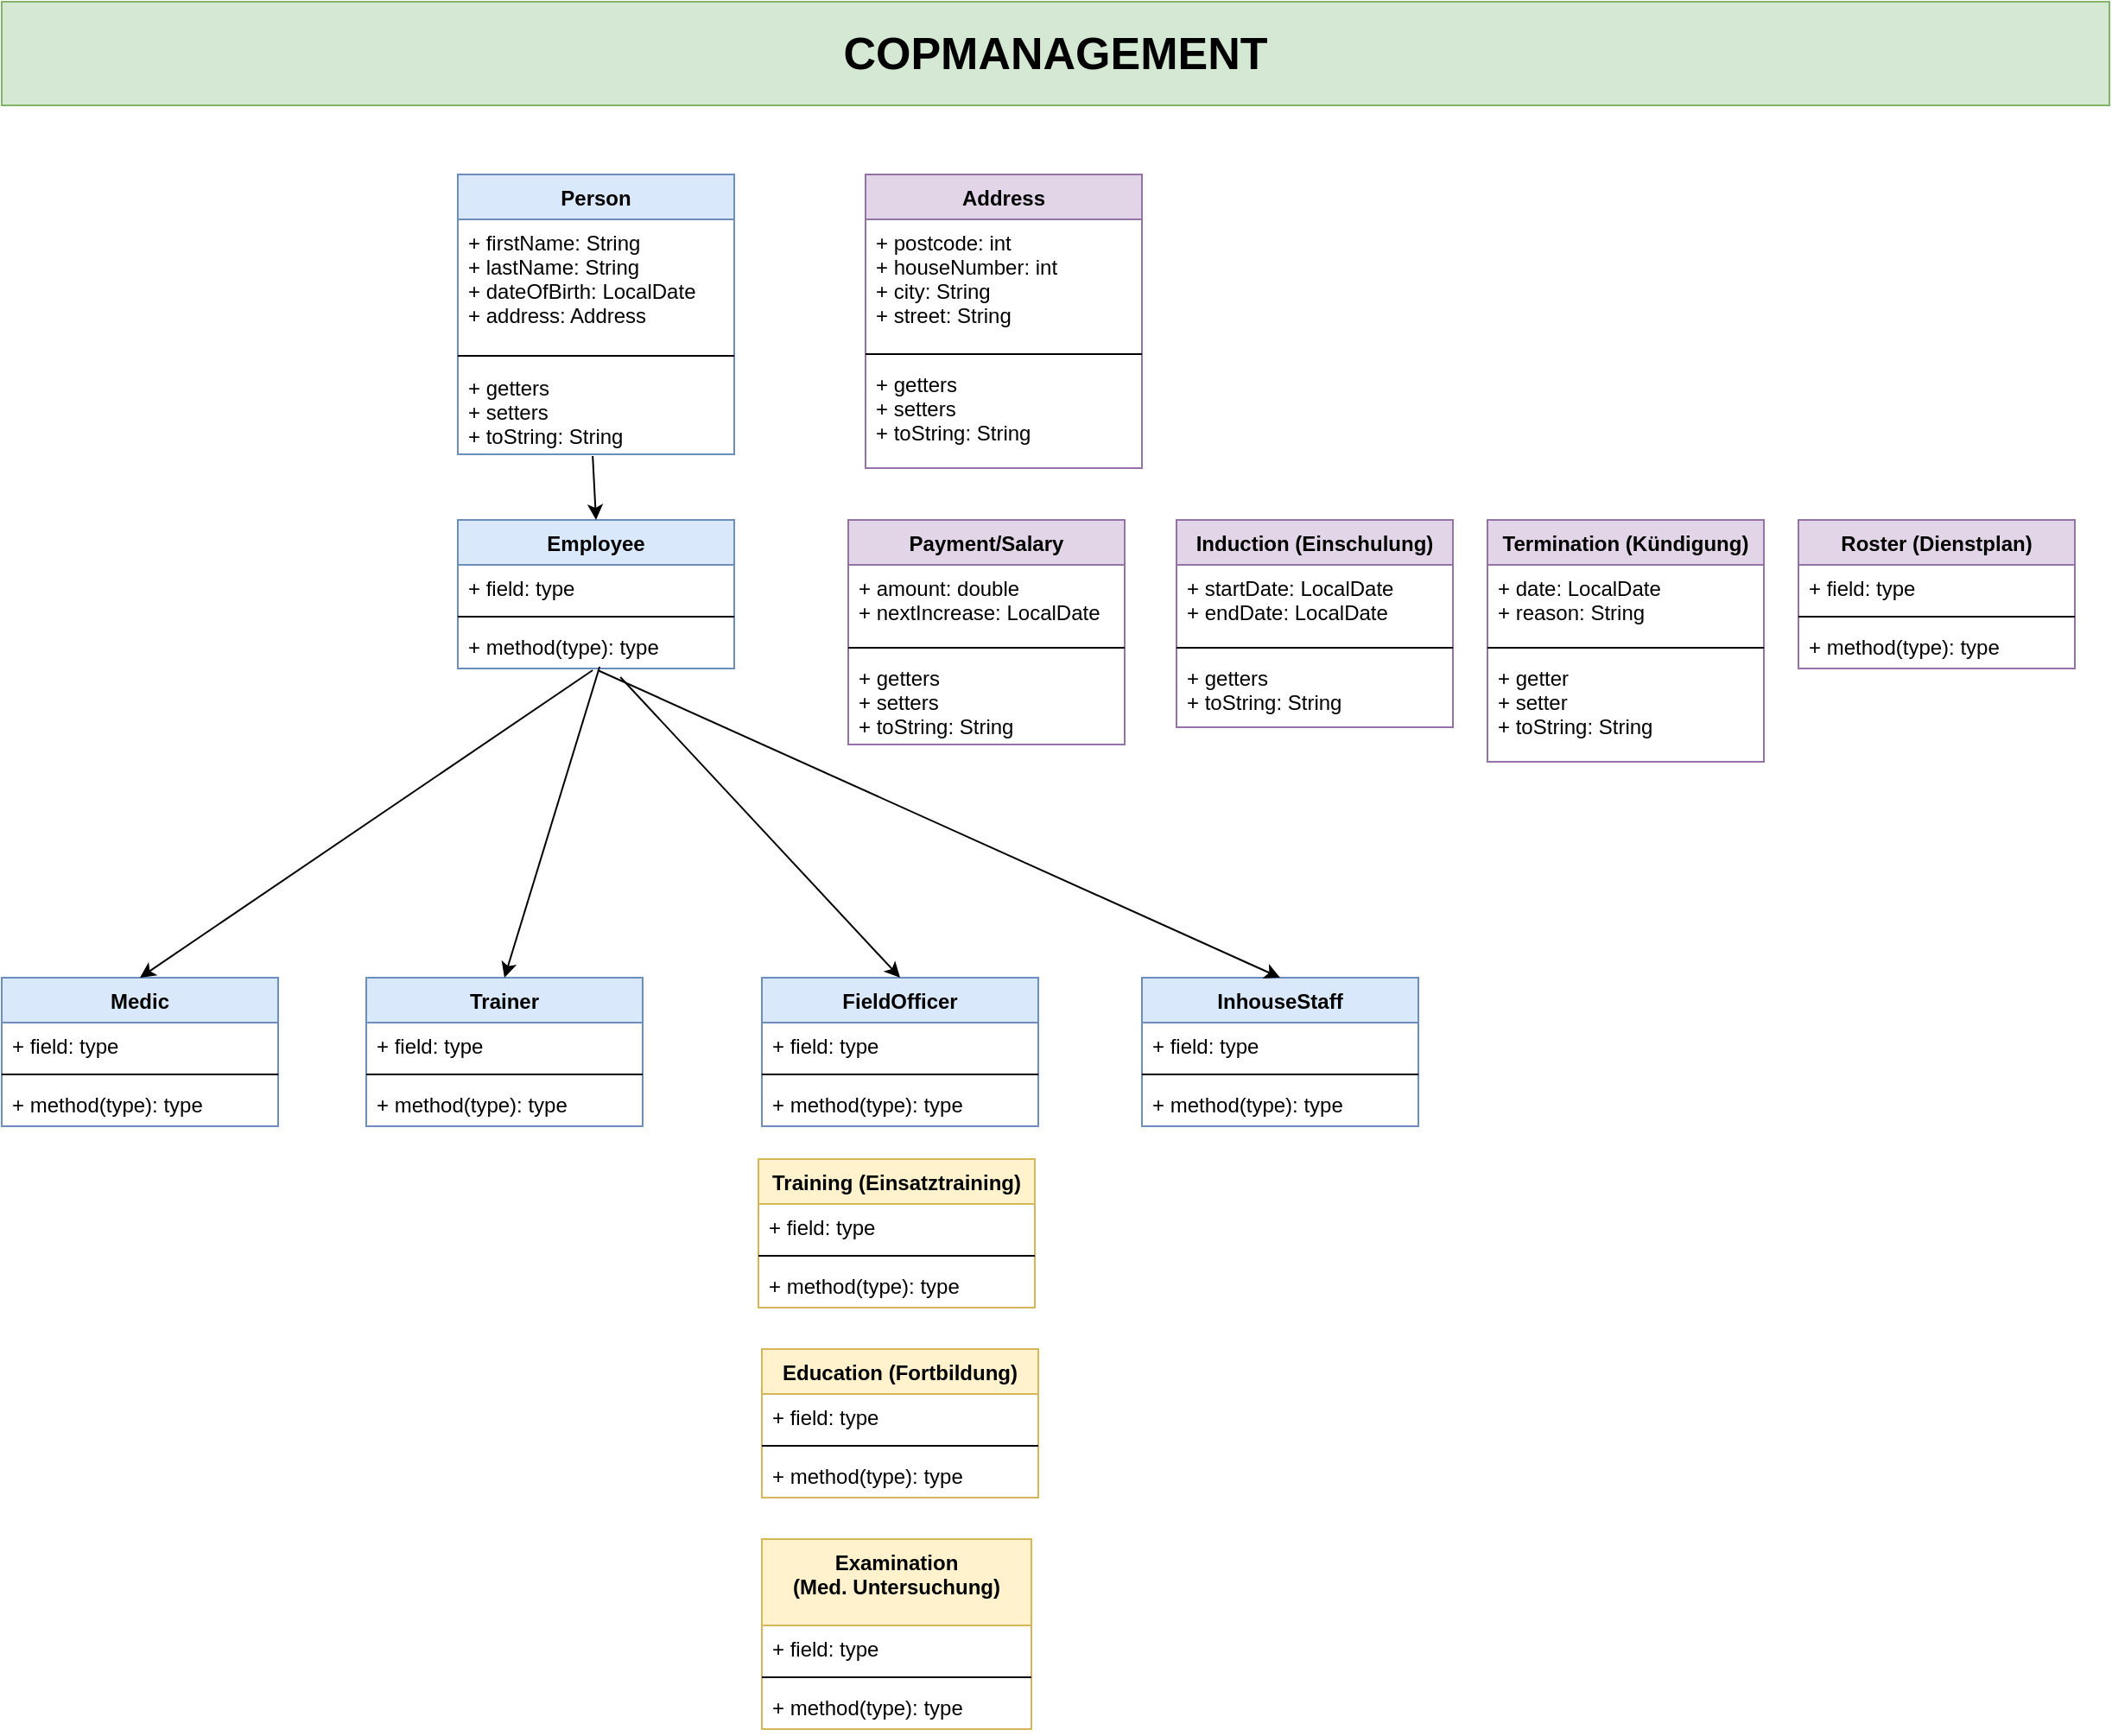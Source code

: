 <mxfile version="14.1.8" type="device"><diagram id="C5RBs43oDa-KdzZeNtuy" name="Page-1"><mxGraphModel dx="1274" dy="658" grid="1" gridSize="10" guides="1" tooltips="1" connect="1" arrows="1" fold="1" page="1" pageScale="1" pageWidth="827" pageHeight="1169" math="0" shadow="0"><root><mxCell id="WIyWlLk6GJQsqaUBKTNV-0"/><mxCell id="WIyWlLk6GJQsqaUBKTNV-1" parent="WIyWlLk6GJQsqaUBKTNV-0"/><mxCell id="VlQ02-qF7zXGu1H2pwlS-0" value="&lt;b&gt;&lt;font style=&quot;font-size: 26px&quot;&gt;COPMANAGEMENT&lt;/font&gt;&lt;/b&gt;" style="rounded=0;whiteSpace=wrap;html=1;fillColor=#d5e8d4;strokeColor=#82b366;" vertex="1" parent="WIyWlLk6GJQsqaUBKTNV-1"><mxGeometry x="70" y="20" width="1220" height="60" as="geometry"/></mxCell><mxCell id="VlQ02-qF7zXGu1H2pwlS-1" value="Person" style="swimlane;fontStyle=1;align=center;verticalAlign=top;childLayout=stackLayout;horizontal=1;startSize=26;horizontalStack=0;resizeParent=1;resizeParentMax=0;resizeLast=0;collapsible=1;marginBottom=0;fillColor=#dae8fc;strokeColor=#6c8ebf;" vertex="1" parent="WIyWlLk6GJQsqaUBKTNV-1"><mxGeometry x="334" y="120" width="160" height="162" as="geometry"/></mxCell><mxCell id="VlQ02-qF7zXGu1H2pwlS-2" value="+ firstName: String&#10;+ lastName: String&#10;+ dateOfBirth: LocalDate&#10;+ address: Address" style="text;strokeColor=none;fillColor=none;align=left;verticalAlign=top;spacingLeft=4;spacingRight=4;overflow=hidden;rotatable=0;points=[[0,0.5],[1,0.5]];portConstraint=eastwest;" vertex="1" parent="VlQ02-qF7zXGu1H2pwlS-1"><mxGeometry y="26" width="160" height="74" as="geometry"/></mxCell><mxCell id="VlQ02-qF7zXGu1H2pwlS-3" value="" style="line;strokeWidth=1;fillColor=none;align=left;verticalAlign=middle;spacingTop=-1;spacingLeft=3;spacingRight=3;rotatable=0;labelPosition=right;points=[];portConstraint=eastwest;" vertex="1" parent="VlQ02-qF7zXGu1H2pwlS-1"><mxGeometry y="100" width="160" height="10" as="geometry"/></mxCell><mxCell id="VlQ02-qF7zXGu1H2pwlS-4" value="+ getters&#10;+ setters&#10;+ toString: String" style="text;strokeColor=none;fillColor=none;align=left;verticalAlign=top;spacingLeft=4;spacingRight=4;overflow=hidden;rotatable=0;points=[[0,0.5],[1,0.5]];portConstraint=eastwest;" vertex="1" parent="VlQ02-qF7zXGu1H2pwlS-1"><mxGeometry y="110" width="160" height="52" as="geometry"/></mxCell><mxCell id="VlQ02-qF7zXGu1H2pwlS-5" value="Employee" style="swimlane;fontStyle=1;align=center;verticalAlign=top;childLayout=stackLayout;horizontal=1;startSize=26;horizontalStack=0;resizeParent=1;resizeParentMax=0;resizeLast=0;collapsible=1;marginBottom=0;fillColor=#dae8fc;strokeColor=#6c8ebf;" vertex="1" parent="WIyWlLk6GJQsqaUBKTNV-1"><mxGeometry x="334" y="320" width="160" height="86" as="geometry"/></mxCell><mxCell id="VlQ02-qF7zXGu1H2pwlS-6" value="+ field: type" style="text;strokeColor=none;fillColor=none;align=left;verticalAlign=top;spacingLeft=4;spacingRight=4;overflow=hidden;rotatable=0;points=[[0,0.5],[1,0.5]];portConstraint=eastwest;" vertex="1" parent="VlQ02-qF7zXGu1H2pwlS-5"><mxGeometry y="26" width="160" height="26" as="geometry"/></mxCell><mxCell id="VlQ02-qF7zXGu1H2pwlS-7" value="" style="line;strokeWidth=1;fillColor=none;align=left;verticalAlign=middle;spacingTop=-1;spacingLeft=3;spacingRight=3;rotatable=0;labelPosition=right;points=[];portConstraint=eastwest;" vertex="1" parent="VlQ02-qF7zXGu1H2pwlS-5"><mxGeometry y="52" width="160" height="8" as="geometry"/></mxCell><mxCell id="VlQ02-qF7zXGu1H2pwlS-8" value="+ method(type): type" style="text;strokeColor=none;fillColor=none;align=left;verticalAlign=top;spacingLeft=4;spacingRight=4;overflow=hidden;rotatable=0;points=[[0,0.5],[1,0.5]];portConstraint=eastwest;" vertex="1" parent="VlQ02-qF7zXGu1H2pwlS-5"><mxGeometry y="60" width="160" height="26" as="geometry"/></mxCell><mxCell id="VlQ02-qF7zXGu1H2pwlS-9" value="Medic" style="swimlane;fontStyle=1;align=center;verticalAlign=top;childLayout=stackLayout;horizontal=1;startSize=26;horizontalStack=0;resizeParent=1;resizeParentMax=0;resizeLast=0;collapsible=1;marginBottom=0;fillColor=#dae8fc;strokeColor=#6c8ebf;" vertex="1" parent="WIyWlLk6GJQsqaUBKTNV-1"><mxGeometry x="70" y="585" width="160" height="86" as="geometry"/></mxCell><mxCell id="VlQ02-qF7zXGu1H2pwlS-10" value="+ field: type" style="text;strokeColor=none;fillColor=none;align=left;verticalAlign=top;spacingLeft=4;spacingRight=4;overflow=hidden;rotatable=0;points=[[0,0.5],[1,0.5]];portConstraint=eastwest;" vertex="1" parent="VlQ02-qF7zXGu1H2pwlS-9"><mxGeometry y="26" width="160" height="26" as="geometry"/></mxCell><mxCell id="VlQ02-qF7zXGu1H2pwlS-11" value="" style="line;strokeWidth=1;fillColor=none;align=left;verticalAlign=middle;spacingTop=-1;spacingLeft=3;spacingRight=3;rotatable=0;labelPosition=right;points=[];portConstraint=eastwest;" vertex="1" parent="VlQ02-qF7zXGu1H2pwlS-9"><mxGeometry y="52" width="160" height="8" as="geometry"/></mxCell><mxCell id="VlQ02-qF7zXGu1H2pwlS-12" value="+ method(type): type" style="text;strokeColor=none;fillColor=none;align=left;verticalAlign=top;spacingLeft=4;spacingRight=4;overflow=hidden;rotatable=0;points=[[0,0.5],[1,0.5]];portConstraint=eastwest;" vertex="1" parent="VlQ02-qF7zXGu1H2pwlS-9"><mxGeometry y="60" width="160" height="26" as="geometry"/></mxCell><mxCell id="VlQ02-qF7zXGu1H2pwlS-13" value="Trainer" style="swimlane;fontStyle=1;align=center;verticalAlign=top;childLayout=stackLayout;horizontal=1;startSize=26;horizontalStack=0;resizeParent=1;resizeParentMax=0;resizeLast=0;collapsible=1;marginBottom=0;fillColor=#dae8fc;strokeColor=#6c8ebf;" vertex="1" parent="WIyWlLk6GJQsqaUBKTNV-1"><mxGeometry x="281" y="585" width="160" height="86" as="geometry"/></mxCell><mxCell id="VlQ02-qF7zXGu1H2pwlS-14" value="+ field: type" style="text;strokeColor=none;fillColor=none;align=left;verticalAlign=top;spacingLeft=4;spacingRight=4;overflow=hidden;rotatable=0;points=[[0,0.5],[1,0.5]];portConstraint=eastwest;" vertex="1" parent="VlQ02-qF7zXGu1H2pwlS-13"><mxGeometry y="26" width="160" height="26" as="geometry"/></mxCell><mxCell id="VlQ02-qF7zXGu1H2pwlS-15" value="" style="line;strokeWidth=1;fillColor=none;align=left;verticalAlign=middle;spacingTop=-1;spacingLeft=3;spacingRight=3;rotatable=0;labelPosition=right;points=[];portConstraint=eastwest;" vertex="1" parent="VlQ02-qF7zXGu1H2pwlS-13"><mxGeometry y="52" width="160" height="8" as="geometry"/></mxCell><mxCell id="VlQ02-qF7zXGu1H2pwlS-16" value="+ method(type): type" style="text;strokeColor=none;fillColor=none;align=left;verticalAlign=top;spacingLeft=4;spacingRight=4;overflow=hidden;rotatable=0;points=[[0,0.5],[1,0.5]];portConstraint=eastwest;" vertex="1" parent="VlQ02-qF7zXGu1H2pwlS-13"><mxGeometry y="60" width="160" height="26" as="geometry"/></mxCell><mxCell id="VlQ02-qF7zXGu1H2pwlS-17" value="FieldOfficer" style="swimlane;fontStyle=1;align=center;verticalAlign=top;childLayout=stackLayout;horizontal=1;startSize=26;horizontalStack=0;resizeParent=1;resizeParentMax=0;resizeLast=0;collapsible=1;marginBottom=0;fillColor=#dae8fc;strokeColor=#6c8ebf;" vertex="1" parent="WIyWlLk6GJQsqaUBKTNV-1"><mxGeometry x="510" y="585" width="160" height="86" as="geometry"/></mxCell><mxCell id="VlQ02-qF7zXGu1H2pwlS-18" value="+ field: type" style="text;strokeColor=none;fillColor=none;align=left;verticalAlign=top;spacingLeft=4;spacingRight=4;overflow=hidden;rotatable=0;points=[[0,0.5],[1,0.5]];portConstraint=eastwest;" vertex="1" parent="VlQ02-qF7zXGu1H2pwlS-17"><mxGeometry y="26" width="160" height="26" as="geometry"/></mxCell><mxCell id="VlQ02-qF7zXGu1H2pwlS-19" value="" style="line;strokeWidth=1;fillColor=none;align=left;verticalAlign=middle;spacingTop=-1;spacingLeft=3;spacingRight=3;rotatable=0;labelPosition=right;points=[];portConstraint=eastwest;" vertex="1" parent="VlQ02-qF7zXGu1H2pwlS-17"><mxGeometry y="52" width="160" height="8" as="geometry"/></mxCell><mxCell id="VlQ02-qF7zXGu1H2pwlS-20" value="+ method(type): type" style="text;strokeColor=none;fillColor=none;align=left;verticalAlign=top;spacingLeft=4;spacingRight=4;overflow=hidden;rotatable=0;points=[[0,0.5],[1,0.5]];portConstraint=eastwest;" vertex="1" parent="VlQ02-qF7zXGu1H2pwlS-17"><mxGeometry y="60" width="160" height="26" as="geometry"/></mxCell><mxCell id="VlQ02-qF7zXGu1H2pwlS-21" value="InhouseStaff" style="swimlane;fontStyle=1;align=center;verticalAlign=top;childLayout=stackLayout;horizontal=1;startSize=26;horizontalStack=0;resizeParent=1;resizeParentMax=0;resizeLast=0;collapsible=1;marginBottom=0;fillColor=#dae8fc;strokeColor=#6c8ebf;" vertex="1" parent="WIyWlLk6GJQsqaUBKTNV-1"><mxGeometry x="730" y="585" width="160" height="86" as="geometry"/></mxCell><mxCell id="VlQ02-qF7zXGu1H2pwlS-22" value="+ field: type" style="text;strokeColor=none;fillColor=none;align=left;verticalAlign=top;spacingLeft=4;spacingRight=4;overflow=hidden;rotatable=0;points=[[0,0.5],[1,0.5]];portConstraint=eastwest;" vertex="1" parent="VlQ02-qF7zXGu1H2pwlS-21"><mxGeometry y="26" width="160" height="26" as="geometry"/></mxCell><mxCell id="VlQ02-qF7zXGu1H2pwlS-23" value="" style="line;strokeWidth=1;fillColor=none;align=left;verticalAlign=middle;spacingTop=-1;spacingLeft=3;spacingRight=3;rotatable=0;labelPosition=right;points=[];portConstraint=eastwest;" vertex="1" parent="VlQ02-qF7zXGu1H2pwlS-21"><mxGeometry y="52" width="160" height="8" as="geometry"/></mxCell><mxCell id="VlQ02-qF7zXGu1H2pwlS-24" value="+ method(type): type" style="text;strokeColor=none;fillColor=none;align=left;verticalAlign=top;spacingLeft=4;spacingRight=4;overflow=hidden;rotatable=0;points=[[0,0.5],[1,0.5]];portConstraint=eastwest;" vertex="1" parent="VlQ02-qF7zXGu1H2pwlS-21"><mxGeometry y="60" width="160" height="26" as="geometry"/></mxCell><mxCell id="VlQ02-qF7zXGu1H2pwlS-25" value="Address" style="swimlane;fontStyle=1;align=center;verticalAlign=top;childLayout=stackLayout;horizontal=1;startSize=26;horizontalStack=0;resizeParent=1;resizeParentMax=0;resizeLast=0;collapsible=1;marginBottom=0;fillColor=#e1d5e7;strokeColor=#9673a6;" vertex="1" parent="WIyWlLk6GJQsqaUBKTNV-1"><mxGeometry x="570" y="120" width="160" height="170" as="geometry"/></mxCell><mxCell id="VlQ02-qF7zXGu1H2pwlS-26" value="+ postcode: int&#10;+ houseNumber: int&#10;+ city: String&#10;+ street: String" style="text;strokeColor=none;fillColor=none;align=left;verticalAlign=top;spacingLeft=4;spacingRight=4;overflow=hidden;rotatable=0;points=[[0,0.5],[1,0.5]];portConstraint=eastwest;" vertex="1" parent="VlQ02-qF7zXGu1H2pwlS-25"><mxGeometry y="26" width="160" height="74" as="geometry"/></mxCell><mxCell id="VlQ02-qF7zXGu1H2pwlS-27" value="" style="line;strokeWidth=1;fillColor=none;align=left;verticalAlign=middle;spacingTop=-1;spacingLeft=3;spacingRight=3;rotatable=0;labelPosition=right;points=[];portConstraint=eastwest;" vertex="1" parent="VlQ02-qF7zXGu1H2pwlS-25"><mxGeometry y="100" width="160" height="8" as="geometry"/></mxCell><mxCell id="VlQ02-qF7zXGu1H2pwlS-28" value="+ getters&#10;+ setters&#10;+ toString: String" style="text;strokeColor=none;fillColor=none;align=left;verticalAlign=top;spacingLeft=4;spacingRight=4;overflow=hidden;rotatable=0;points=[[0,0.5],[1,0.5]];portConstraint=eastwest;" vertex="1" parent="VlQ02-qF7zXGu1H2pwlS-25"><mxGeometry y="108" width="160" height="62" as="geometry"/></mxCell><mxCell id="VlQ02-qF7zXGu1H2pwlS-29" value="Termination (Kündigung)&#10;" style="swimlane;fontStyle=1;align=center;verticalAlign=top;childLayout=stackLayout;horizontal=1;startSize=26;horizontalStack=0;resizeParent=1;resizeParentMax=0;resizeLast=0;collapsible=1;marginBottom=0;fillColor=#e1d5e7;strokeColor=#9673a6;" vertex="1" parent="WIyWlLk6GJQsqaUBKTNV-1"><mxGeometry x="930" y="320" width="160" height="140" as="geometry"/></mxCell><mxCell id="VlQ02-qF7zXGu1H2pwlS-30" value="+ date: LocalDate&#10;+ reason: String" style="text;strokeColor=none;fillColor=none;align=left;verticalAlign=top;spacingLeft=4;spacingRight=4;overflow=hidden;rotatable=0;points=[[0,0.5],[1,0.5]];portConstraint=eastwest;" vertex="1" parent="VlQ02-qF7zXGu1H2pwlS-29"><mxGeometry y="26" width="160" height="44" as="geometry"/></mxCell><mxCell id="VlQ02-qF7zXGu1H2pwlS-31" value="" style="line;strokeWidth=1;fillColor=none;align=left;verticalAlign=middle;spacingTop=-1;spacingLeft=3;spacingRight=3;rotatable=0;labelPosition=right;points=[];portConstraint=eastwest;" vertex="1" parent="VlQ02-qF7zXGu1H2pwlS-29"><mxGeometry y="70" width="160" height="8" as="geometry"/></mxCell><mxCell id="VlQ02-qF7zXGu1H2pwlS-32" value="+ getter&#10;+ setter&#10;+ toString: String" style="text;strokeColor=none;fillColor=none;align=left;verticalAlign=top;spacingLeft=4;spacingRight=4;overflow=hidden;rotatable=0;points=[[0,0.5],[1,0.5]];portConstraint=eastwest;" vertex="1" parent="VlQ02-qF7zXGu1H2pwlS-29"><mxGeometry y="78" width="160" height="62" as="geometry"/></mxCell><mxCell id="VlQ02-qF7zXGu1H2pwlS-33" value="Induction (Einschulung)" style="swimlane;fontStyle=1;align=center;verticalAlign=top;childLayout=stackLayout;horizontal=1;startSize=26;horizontalStack=0;resizeParent=1;resizeParentMax=0;resizeLast=0;collapsible=1;marginBottom=0;fillColor=#e1d5e7;strokeColor=#9673a6;" vertex="1" parent="WIyWlLk6GJQsqaUBKTNV-1"><mxGeometry x="750" y="320" width="160" height="120" as="geometry"/></mxCell><mxCell id="VlQ02-qF7zXGu1H2pwlS-34" value="+ startDate: LocalDate&#10;+ endDate: LocalDate" style="text;strokeColor=none;fillColor=none;align=left;verticalAlign=top;spacingLeft=4;spacingRight=4;overflow=hidden;rotatable=0;points=[[0,0.5],[1,0.5]];portConstraint=eastwest;" vertex="1" parent="VlQ02-qF7zXGu1H2pwlS-33"><mxGeometry y="26" width="160" height="44" as="geometry"/></mxCell><mxCell id="VlQ02-qF7zXGu1H2pwlS-35" value="" style="line;strokeWidth=1;fillColor=none;align=left;verticalAlign=middle;spacingTop=-1;spacingLeft=3;spacingRight=3;rotatable=0;labelPosition=right;points=[];portConstraint=eastwest;" vertex="1" parent="VlQ02-qF7zXGu1H2pwlS-33"><mxGeometry y="70" width="160" height="8" as="geometry"/></mxCell><mxCell id="VlQ02-qF7zXGu1H2pwlS-36" value="+ getters&#10;+ toString: String" style="text;strokeColor=none;fillColor=none;align=left;verticalAlign=top;spacingLeft=4;spacingRight=4;overflow=hidden;rotatable=0;points=[[0,0.5],[1,0.5]];portConstraint=eastwest;" vertex="1" parent="VlQ02-qF7zXGu1H2pwlS-33"><mxGeometry y="78" width="160" height="42" as="geometry"/></mxCell><mxCell id="VlQ02-qF7zXGu1H2pwlS-37" value="Payment/Salary" style="swimlane;fontStyle=1;align=center;verticalAlign=top;childLayout=stackLayout;horizontal=1;startSize=26;horizontalStack=0;resizeParent=1;resizeParentMax=0;resizeLast=0;collapsible=1;marginBottom=0;fillColor=#e1d5e7;strokeColor=#9673a6;" vertex="1" parent="WIyWlLk6GJQsqaUBKTNV-1"><mxGeometry x="560" y="320" width="160" height="130" as="geometry"/></mxCell><mxCell id="VlQ02-qF7zXGu1H2pwlS-38" value="+ amount: double&#10;+ nextIncrease: LocalDate" style="text;strokeColor=none;fillColor=none;align=left;verticalAlign=top;spacingLeft=4;spacingRight=4;overflow=hidden;rotatable=0;points=[[0,0.5],[1,0.5]];portConstraint=eastwest;" vertex="1" parent="VlQ02-qF7zXGu1H2pwlS-37"><mxGeometry y="26" width="160" height="44" as="geometry"/></mxCell><mxCell id="VlQ02-qF7zXGu1H2pwlS-39" value="" style="line;strokeWidth=1;fillColor=none;align=left;verticalAlign=middle;spacingTop=-1;spacingLeft=3;spacingRight=3;rotatable=0;labelPosition=right;points=[];portConstraint=eastwest;" vertex="1" parent="VlQ02-qF7zXGu1H2pwlS-37"><mxGeometry y="70" width="160" height="8" as="geometry"/></mxCell><mxCell id="VlQ02-qF7zXGu1H2pwlS-40" value="+ getters&#10;+ setters&#10;+ toString: String" style="text;strokeColor=none;fillColor=none;align=left;verticalAlign=top;spacingLeft=4;spacingRight=4;overflow=hidden;rotatable=0;points=[[0,0.5],[1,0.5]];portConstraint=eastwest;" vertex="1" parent="VlQ02-qF7zXGu1H2pwlS-37"><mxGeometry y="78" width="160" height="52" as="geometry"/></mxCell><mxCell id="VlQ02-qF7zXGu1H2pwlS-41" value="Roster (Dienstplan)" style="swimlane;fontStyle=1;align=center;verticalAlign=top;childLayout=stackLayout;horizontal=1;startSize=26;horizontalStack=0;resizeParent=1;resizeParentMax=0;resizeLast=0;collapsible=1;marginBottom=0;fillColor=#e1d5e7;strokeColor=#9673a6;" vertex="1" parent="WIyWlLk6GJQsqaUBKTNV-1"><mxGeometry x="1110" y="320" width="160" height="86" as="geometry"/></mxCell><mxCell id="VlQ02-qF7zXGu1H2pwlS-42" value="+ field: type" style="text;strokeColor=none;fillColor=none;align=left;verticalAlign=top;spacingLeft=4;spacingRight=4;overflow=hidden;rotatable=0;points=[[0,0.5],[1,0.5]];portConstraint=eastwest;" vertex="1" parent="VlQ02-qF7zXGu1H2pwlS-41"><mxGeometry y="26" width="160" height="26" as="geometry"/></mxCell><mxCell id="VlQ02-qF7zXGu1H2pwlS-43" value="" style="line;strokeWidth=1;fillColor=none;align=left;verticalAlign=middle;spacingTop=-1;spacingLeft=3;spacingRight=3;rotatable=0;labelPosition=right;points=[];portConstraint=eastwest;" vertex="1" parent="VlQ02-qF7zXGu1H2pwlS-41"><mxGeometry y="52" width="160" height="8" as="geometry"/></mxCell><mxCell id="VlQ02-qF7zXGu1H2pwlS-44" value="+ method(type): type" style="text;strokeColor=none;fillColor=none;align=left;verticalAlign=top;spacingLeft=4;spacingRight=4;overflow=hidden;rotatable=0;points=[[0,0.5],[1,0.5]];portConstraint=eastwest;" vertex="1" parent="VlQ02-qF7zXGu1H2pwlS-41"><mxGeometry y="60" width="160" height="26" as="geometry"/></mxCell><mxCell id="VlQ02-qF7zXGu1H2pwlS-45" value="Examination&#10;(Med. Untersuchung)&#10;" style="swimlane;fontStyle=1;align=center;verticalAlign=top;childLayout=stackLayout;horizontal=1;startSize=50;horizontalStack=0;resizeParent=1;resizeParentMax=0;resizeLast=0;collapsible=1;marginBottom=0;fillColor=#fff2cc;strokeColor=#d6b656;" vertex="1" parent="WIyWlLk6GJQsqaUBKTNV-1"><mxGeometry x="510" y="910" width="156" height="110" as="geometry"/></mxCell><mxCell id="VlQ02-qF7zXGu1H2pwlS-46" value="+ field: type" style="text;strokeColor=none;fillColor=none;align=left;verticalAlign=top;spacingLeft=4;spacingRight=4;overflow=hidden;rotatable=0;points=[[0,0.5],[1,0.5]];portConstraint=eastwest;" vertex="1" parent="VlQ02-qF7zXGu1H2pwlS-45"><mxGeometry y="50" width="156" height="26" as="geometry"/></mxCell><mxCell id="VlQ02-qF7zXGu1H2pwlS-47" value="" style="line;strokeWidth=1;fillColor=none;align=left;verticalAlign=middle;spacingTop=-1;spacingLeft=3;spacingRight=3;rotatable=0;labelPosition=right;points=[];portConstraint=eastwest;" vertex="1" parent="VlQ02-qF7zXGu1H2pwlS-45"><mxGeometry y="76" width="156" height="8" as="geometry"/></mxCell><mxCell id="VlQ02-qF7zXGu1H2pwlS-48" value="+ method(type): type" style="text;strokeColor=none;fillColor=none;align=left;verticalAlign=top;spacingLeft=4;spacingRight=4;overflow=hidden;rotatable=0;points=[[0,0.5],[1,0.5]];portConstraint=eastwest;" vertex="1" parent="VlQ02-qF7zXGu1H2pwlS-45"><mxGeometry y="84" width="156" height="26" as="geometry"/></mxCell><mxCell id="VlQ02-qF7zXGu1H2pwlS-49" value="Training (Einsatztraining)" style="swimlane;fontStyle=1;align=center;verticalAlign=top;childLayout=stackLayout;horizontal=1;startSize=26;horizontalStack=0;resizeParent=1;resizeParentMax=0;resizeLast=0;collapsible=1;marginBottom=0;fillColor=#fff2cc;strokeColor=#d6b656;" vertex="1" parent="WIyWlLk6GJQsqaUBKTNV-1"><mxGeometry x="508" y="690" width="160" height="86" as="geometry"/></mxCell><mxCell id="VlQ02-qF7zXGu1H2pwlS-50" value="+ field: type" style="text;strokeColor=none;fillColor=none;align=left;verticalAlign=top;spacingLeft=4;spacingRight=4;overflow=hidden;rotatable=0;points=[[0,0.5],[1,0.5]];portConstraint=eastwest;" vertex="1" parent="VlQ02-qF7zXGu1H2pwlS-49"><mxGeometry y="26" width="160" height="26" as="geometry"/></mxCell><mxCell id="VlQ02-qF7zXGu1H2pwlS-51" value="" style="line;strokeWidth=1;fillColor=none;align=left;verticalAlign=middle;spacingTop=-1;spacingLeft=3;spacingRight=3;rotatable=0;labelPosition=right;points=[];portConstraint=eastwest;" vertex="1" parent="VlQ02-qF7zXGu1H2pwlS-49"><mxGeometry y="52" width="160" height="8" as="geometry"/></mxCell><mxCell id="VlQ02-qF7zXGu1H2pwlS-52" value="+ method(type): type" style="text;strokeColor=none;fillColor=none;align=left;verticalAlign=top;spacingLeft=4;spacingRight=4;overflow=hidden;rotatable=0;points=[[0,0.5],[1,0.5]];portConstraint=eastwest;" vertex="1" parent="VlQ02-qF7zXGu1H2pwlS-49"><mxGeometry y="60" width="160" height="26" as="geometry"/></mxCell><mxCell id="VlQ02-qF7zXGu1H2pwlS-53" value="Education (Fortbildung)" style="swimlane;fontStyle=1;align=center;verticalAlign=top;childLayout=stackLayout;horizontal=1;startSize=26;horizontalStack=0;resizeParent=1;resizeParentMax=0;resizeLast=0;collapsible=1;marginBottom=0;fillColor=#fff2cc;strokeColor=#d6b656;" vertex="1" parent="WIyWlLk6GJQsqaUBKTNV-1"><mxGeometry x="510" y="800" width="160" height="86" as="geometry"/></mxCell><mxCell id="VlQ02-qF7zXGu1H2pwlS-54" value="+ field: type" style="text;strokeColor=none;fillColor=none;align=left;verticalAlign=top;spacingLeft=4;spacingRight=4;overflow=hidden;rotatable=0;points=[[0,0.5],[1,0.5]];portConstraint=eastwest;" vertex="1" parent="VlQ02-qF7zXGu1H2pwlS-53"><mxGeometry y="26" width="160" height="26" as="geometry"/></mxCell><mxCell id="VlQ02-qF7zXGu1H2pwlS-55" value="" style="line;strokeWidth=1;fillColor=none;align=left;verticalAlign=middle;spacingTop=-1;spacingLeft=3;spacingRight=3;rotatable=0;labelPosition=right;points=[];portConstraint=eastwest;" vertex="1" parent="VlQ02-qF7zXGu1H2pwlS-53"><mxGeometry y="52" width="160" height="8" as="geometry"/></mxCell><mxCell id="VlQ02-qF7zXGu1H2pwlS-56" value="+ method(type): type" style="text;strokeColor=none;fillColor=none;align=left;verticalAlign=top;spacingLeft=4;spacingRight=4;overflow=hidden;rotatable=0;points=[[0,0.5],[1,0.5]];portConstraint=eastwest;" vertex="1" parent="VlQ02-qF7zXGu1H2pwlS-53"><mxGeometry y="60" width="160" height="26" as="geometry"/></mxCell><mxCell id="VlQ02-qF7zXGu1H2pwlS-59" value="" style="endArrow=classic;html=1;exitX=0.506;exitY=1.038;exitDx=0;exitDy=0;exitPerimeter=0;entryX=0.5;entryY=0;entryDx=0;entryDy=0;" edge="1" parent="WIyWlLk6GJQsqaUBKTNV-1" source="VlQ02-qF7zXGu1H2pwlS-8" target="VlQ02-qF7zXGu1H2pwlS-21"><mxGeometry width="50" height="50" relative="1" as="geometry"><mxPoint x="420" y="420" as="sourcePoint"/><mxPoint x="500" y="440" as="targetPoint"/></mxGeometry></mxCell><mxCell id="VlQ02-qF7zXGu1H2pwlS-60" value="" style="endArrow=classic;html=1;exitX=0.488;exitY=1.038;exitDx=0;exitDy=0;exitPerimeter=0;entryX=0.5;entryY=0;entryDx=0;entryDy=0;" edge="1" parent="WIyWlLk6GJQsqaUBKTNV-1" source="VlQ02-qF7zXGu1H2pwlS-8" target="VlQ02-qF7zXGu1H2pwlS-9"><mxGeometry width="50" height="50" relative="1" as="geometry"><mxPoint x="580" y="440" as="sourcePoint"/><mxPoint x="150" y="440" as="targetPoint"/></mxGeometry></mxCell><mxCell id="VlQ02-qF7zXGu1H2pwlS-61" value="" style="endArrow=classic;html=1;entryX=0.5;entryY=0;entryDx=0;entryDy=0;exitX=0.513;exitY=0.962;exitDx=0;exitDy=0;exitPerimeter=0;" edge="1" parent="WIyWlLk6GJQsqaUBKTNV-1" source="VlQ02-qF7zXGu1H2pwlS-8" target="VlQ02-qF7zXGu1H2pwlS-13"><mxGeometry width="50" height="50" relative="1" as="geometry"><mxPoint x="416" y="430" as="sourcePoint"/><mxPoint x="630" y="390" as="targetPoint"/></mxGeometry></mxCell><mxCell id="VlQ02-qF7zXGu1H2pwlS-62" value="" style="endArrow=classic;html=1;entryX=0.5;entryY=0;entryDx=0;entryDy=0;exitX=0.588;exitY=1.192;exitDx=0;exitDy=0;exitPerimeter=0;" edge="1" parent="WIyWlLk6GJQsqaUBKTNV-1" source="VlQ02-qF7zXGu1H2pwlS-8" target="VlQ02-qF7zXGu1H2pwlS-17"><mxGeometry width="50" height="50" relative="1" as="geometry"><mxPoint x="430" y="420" as="sourcePoint"/><mxPoint x="630" y="390" as="targetPoint"/></mxGeometry></mxCell><mxCell id="VlQ02-qF7zXGu1H2pwlS-64" value="" style="endArrow=classic;html=1;exitX=0.488;exitY=1.019;exitDx=0;exitDy=0;exitPerimeter=0;entryX=0.5;entryY=0;entryDx=0;entryDy=0;" edge="1" parent="WIyWlLk6GJQsqaUBKTNV-1" source="VlQ02-qF7zXGu1H2pwlS-4" target="VlQ02-qF7zXGu1H2pwlS-5"><mxGeometry width="50" height="50" relative="1" as="geometry"><mxPoint x="420" y="300" as="sourcePoint"/><mxPoint x="470" y="250" as="targetPoint"/></mxGeometry></mxCell></root></mxGraphModel></diagram></mxfile>
